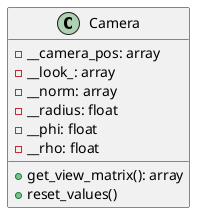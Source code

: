 @startuml

class Camera{
        - __camera_pos: array
        - __look_: array
        - __norm: array
        - __radius: float
        - __phi: float
        - __rho: float

        + get_view_matrix(): array
        + reset_values()
}

@enduml